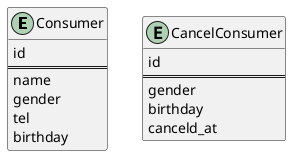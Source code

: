 @startuml
entity "Consumer" {
  id
  ==
  name
  gender
  tel
  birthday
}

entity "CancelConsumer" {
  id
  ==
  gender
  birthday
  canceld_at
}
@enduml